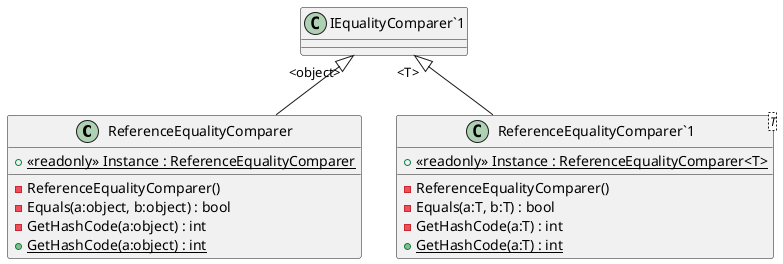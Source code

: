 @startuml
class ReferenceEqualityComparer {
    - ReferenceEqualityComparer()
    - Equals(a:object, b:object) : bool
    - GetHashCode(a:object) : int
    + {static} <<readonly>> Instance : ReferenceEqualityComparer
    + {static} GetHashCode(a:object) : int
}
class "ReferenceEqualityComparer`1"<T> {
    - ReferenceEqualityComparer()
    - Equals(a:T, b:T) : bool
    - GetHashCode(a:T) : int
    + {static} <<readonly>> Instance : ReferenceEqualityComparer<T>
    + {static} GetHashCode(a:T) : int
}
"IEqualityComparer`1" "<object>" <|-- ReferenceEqualityComparer
"IEqualityComparer`1" "<T>" <|-- "ReferenceEqualityComparer`1"
@enduml
